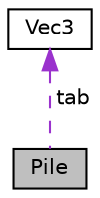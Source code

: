 digraph "Pile"
{
 // LATEX_PDF_SIZE
  edge [fontname="Helvetica",fontsize="10",labelfontname="Helvetica",labelfontsize="10"];
  node [fontname="Helvetica",fontsize="10",shape=record];
  Node1 [label="Pile",height=0.2,width=0.4,color="black", fillcolor="grey75", style="filled", fontcolor="black",tooltip=" "];
  Node2 -> Node1 [dir="back",color="darkorchid3",fontsize="10",style="dashed",label=" tab" ];
  Node2 [label="Vec3",height=0.2,width=0.4,color="black", fillcolor="white", style="filled",URL="$struct_vec3.html",tooltip=" "];
}
